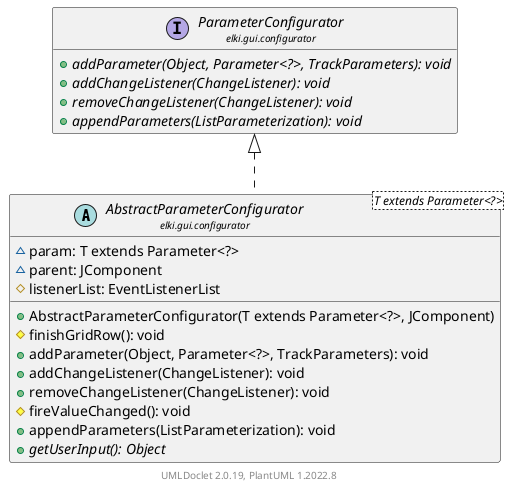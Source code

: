 @startuml
    remove .*\.(Instance|Par|Parameterizer|Factory)$
    set namespaceSeparator none
    hide empty fields
    hide empty methods

    abstract class "<size:14>AbstractParameterConfigurator\n<size:10>elki.gui.configurator" as elki.gui.configurator.AbstractParameterConfigurator<T extends Parameter<?>> [[AbstractParameterConfigurator.html]] {
        ~param: T extends Parameter<?>
        ~parent: JComponent
        #listenerList: EventListenerList
        +AbstractParameterConfigurator(T extends Parameter<?>, JComponent)
        #finishGridRow(): void
        +addParameter(Object, Parameter<?>, TrackParameters): void
        +addChangeListener(ChangeListener): void
        +removeChangeListener(ChangeListener): void
        #fireValueChanged(): void
        +appendParameters(ListParameterization): void
        {abstract} +getUserInput(): Object
    }

    interface "<size:14>ParameterConfigurator\n<size:10>elki.gui.configurator" as elki.gui.configurator.ParameterConfigurator [[ParameterConfigurator.html]] {
        {abstract} +addParameter(Object, Parameter<?>, TrackParameters): void
        {abstract} +addChangeListener(ChangeListener): void
        {abstract} +removeChangeListener(ChangeListener): void
        {abstract} +appendParameters(ListParameterization): void
    }

    elki.gui.configurator.ParameterConfigurator <|.. elki.gui.configurator.AbstractParameterConfigurator

    center footer UMLDoclet 2.0.19, PlantUML 1.2022.8
@enduml
